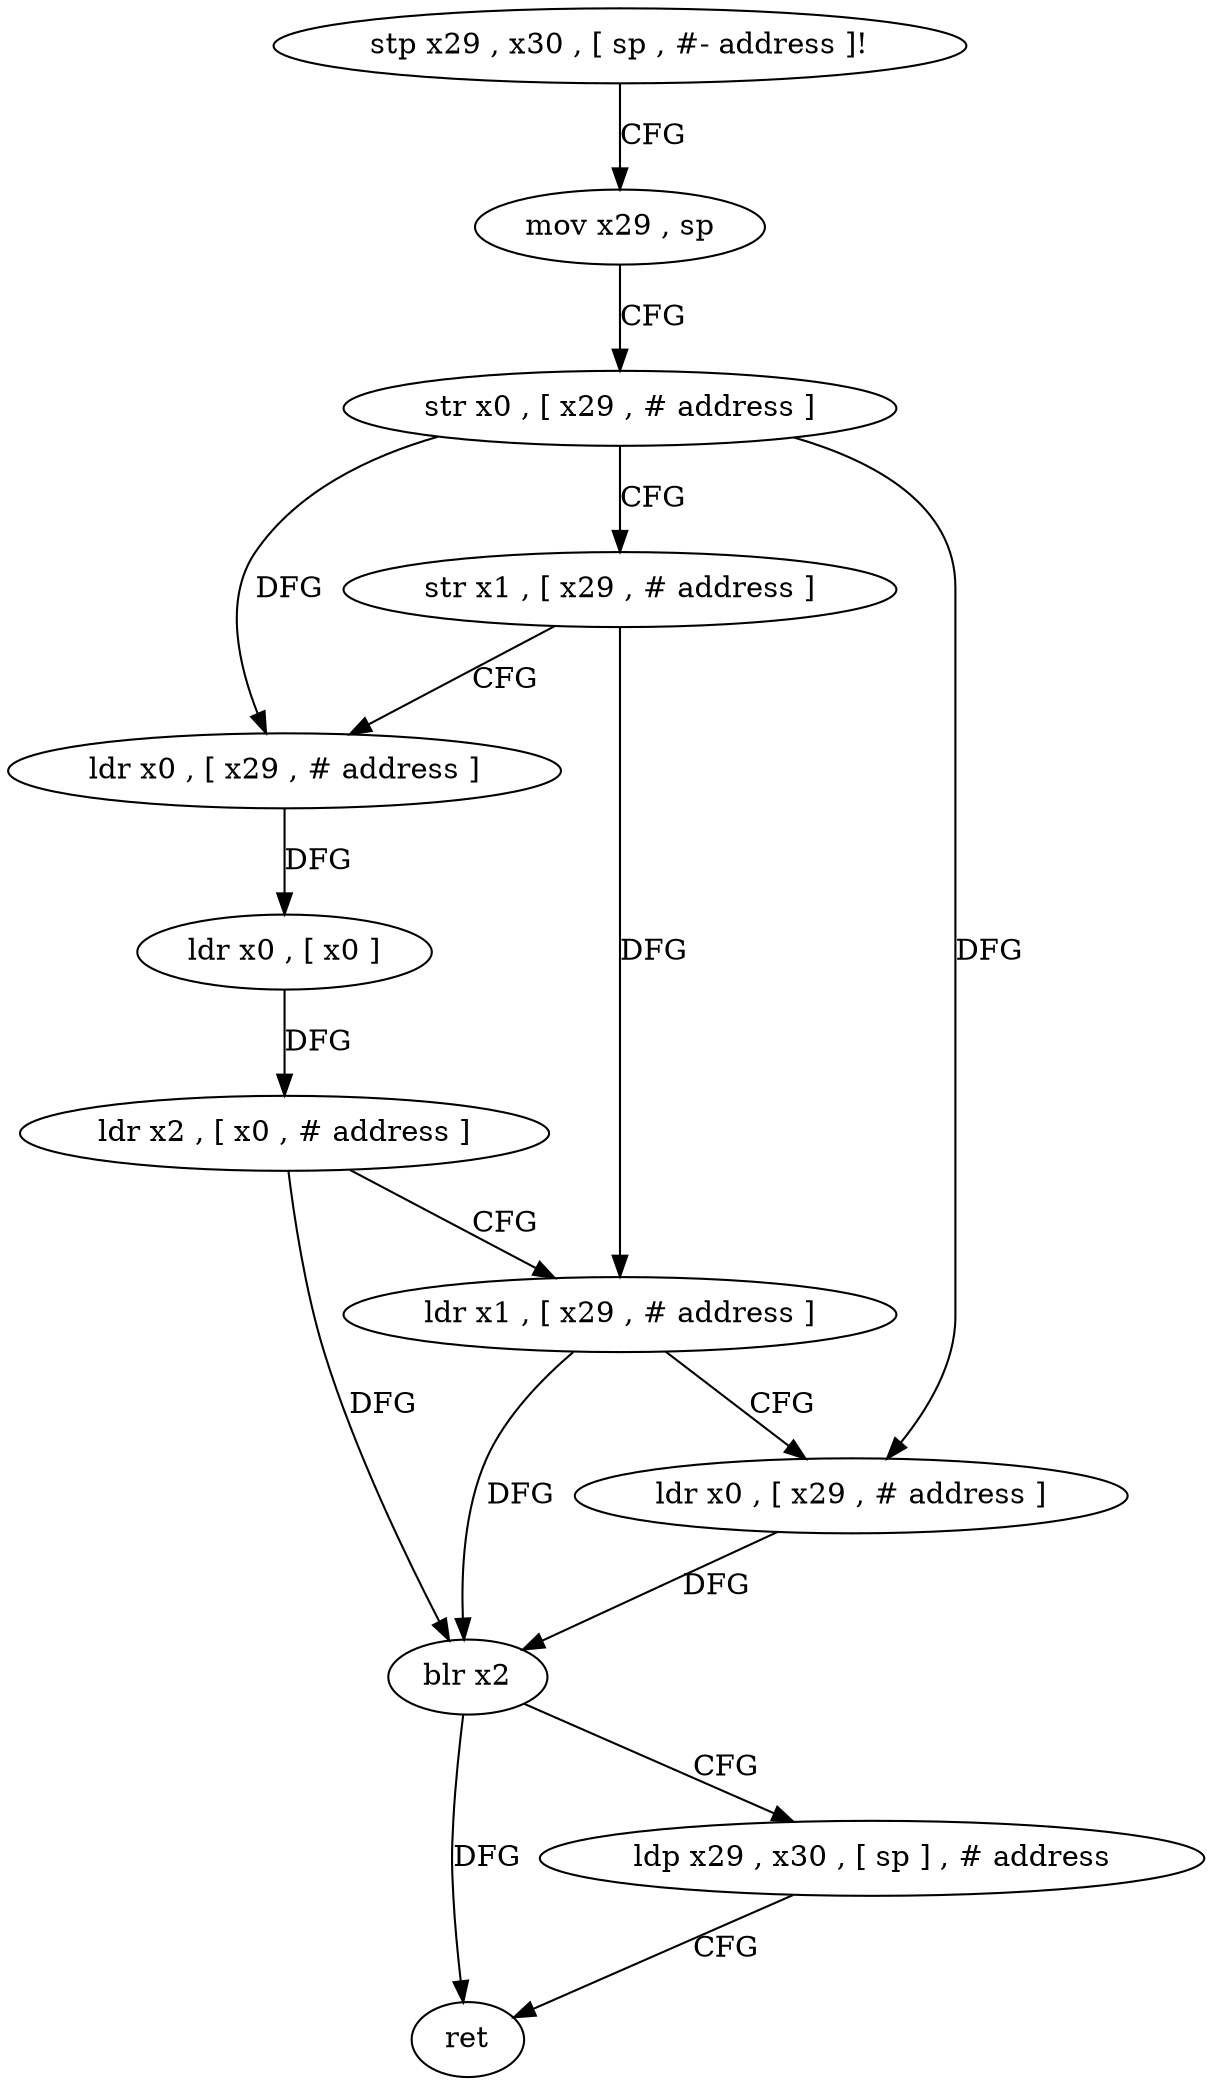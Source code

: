 digraph "func" {
"230384" [label = "stp x29 , x30 , [ sp , #- address ]!" ]
"230388" [label = "mov x29 , sp" ]
"230392" [label = "str x0 , [ x29 , # address ]" ]
"230396" [label = "str x1 , [ x29 , # address ]" ]
"230400" [label = "ldr x0 , [ x29 , # address ]" ]
"230404" [label = "ldr x0 , [ x0 ]" ]
"230408" [label = "ldr x2 , [ x0 , # address ]" ]
"230412" [label = "ldr x1 , [ x29 , # address ]" ]
"230416" [label = "ldr x0 , [ x29 , # address ]" ]
"230420" [label = "blr x2" ]
"230424" [label = "ldp x29 , x30 , [ sp ] , # address" ]
"230428" [label = "ret" ]
"230384" -> "230388" [ label = "CFG" ]
"230388" -> "230392" [ label = "CFG" ]
"230392" -> "230396" [ label = "CFG" ]
"230392" -> "230400" [ label = "DFG" ]
"230392" -> "230416" [ label = "DFG" ]
"230396" -> "230400" [ label = "CFG" ]
"230396" -> "230412" [ label = "DFG" ]
"230400" -> "230404" [ label = "DFG" ]
"230404" -> "230408" [ label = "DFG" ]
"230408" -> "230412" [ label = "CFG" ]
"230408" -> "230420" [ label = "DFG" ]
"230412" -> "230416" [ label = "CFG" ]
"230412" -> "230420" [ label = "DFG" ]
"230416" -> "230420" [ label = "DFG" ]
"230420" -> "230424" [ label = "CFG" ]
"230420" -> "230428" [ label = "DFG" ]
"230424" -> "230428" [ label = "CFG" ]
}
